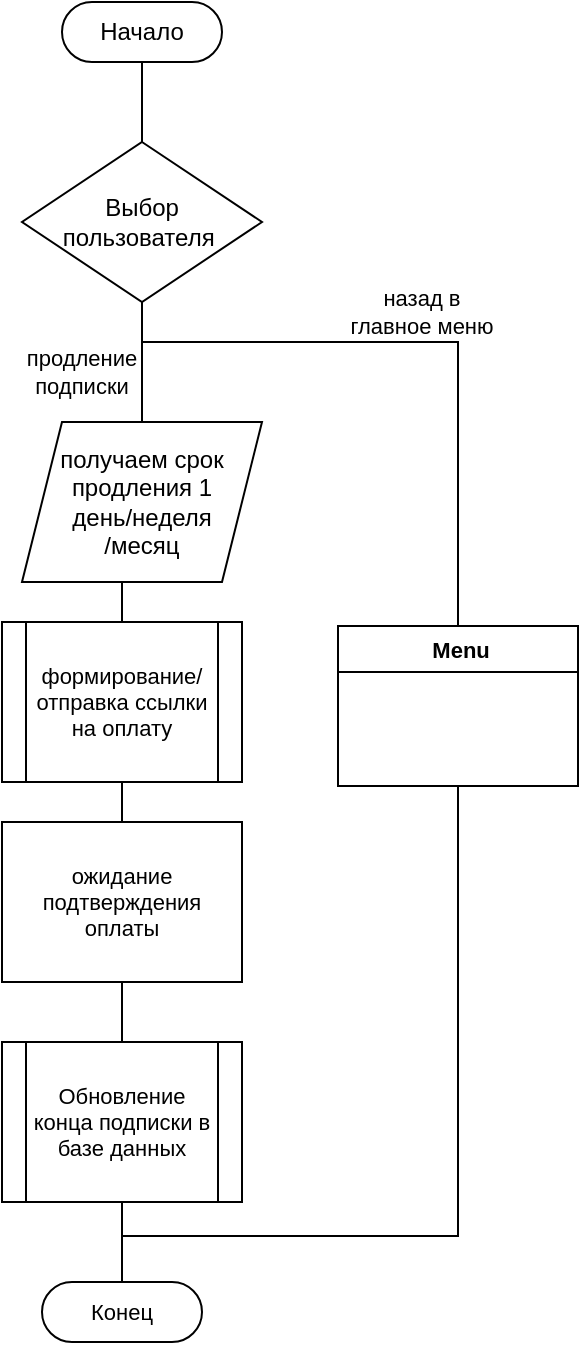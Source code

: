 <mxfile version="22.0.2" type="device" pages="2">
  <diagram name="SubsMenu" id="dtBl9-bYXef4IN1tj8cK">
    <mxGraphModel dx="1026" dy="743" grid="1" gridSize="10" guides="1" tooltips="1" connect="1" arrows="1" fold="1" page="1" pageScale="1" pageWidth="827" pageHeight="1169" math="0" shadow="0">
      <root>
        <mxCell id="0" />
        <mxCell id="1" parent="0" />
        <mxCell id="A1l0NTsYvB6iS5HPcRy5-7" style="edgeStyle=orthogonalEdgeStyle;rounded=0;orthogonalLoop=1;jettySize=auto;html=1;exitX=0.5;exitY=0.5;exitDx=0;exitDy=15;exitPerimeter=0;entryX=0.5;entryY=0;entryDx=0;entryDy=0;endArrow=none;endFill=0;" parent="1" source="A1l0NTsYvB6iS5HPcRy5-1" target="A1l0NTsYvB6iS5HPcRy5-2" edge="1">
          <mxGeometry relative="1" as="geometry" />
        </mxCell>
        <mxCell id="A1l0NTsYvB6iS5HPcRy5-1" value="Начало" style="html=1;dashed=0;whiteSpace=wrap;shape=mxgraph.dfd.start" parent="1" vertex="1">
          <mxGeometry x="400" y="50" width="80" height="30" as="geometry" />
        </mxCell>
        <mxCell id="A1l0NTsYvB6iS5HPcRy5-15" style="edgeStyle=orthogonalEdgeStyle;shape=connector;rounded=0;orthogonalLoop=1;jettySize=auto;html=1;exitX=0.5;exitY=1;exitDx=0;exitDy=0;entryX=0.5;entryY=0;entryDx=0;entryDy=0;labelBackgroundColor=default;strokeColor=default;align=center;verticalAlign=middle;fontFamily=Helvetica;fontSize=11;fontColor=default;endArrow=none;endFill=0;" parent="1" source="A1l0NTsYvB6iS5HPcRy5-2" target="A1l0NTsYvB6iS5HPcRy5-24" edge="1">
          <mxGeometry relative="1" as="geometry">
            <mxPoint x="670" y="240" as="targetPoint" />
            <Array as="points">
              <mxPoint x="440" y="220" />
              <mxPoint x="598" y="220" />
            </Array>
          </mxGeometry>
        </mxCell>
        <mxCell id="P82y9Z4qK11ZDdidXhN--2" style="edgeStyle=orthogonalEdgeStyle;rounded=0;orthogonalLoop=1;jettySize=auto;html=1;exitX=0.5;exitY=1;exitDx=0;exitDy=0;entryX=0.5;entryY=0;entryDx=0;entryDy=0;endArrow=none;endFill=0;" parent="1" source="A1l0NTsYvB6iS5HPcRy5-2" target="P82y9Z4qK11ZDdidXhN--1" edge="1">
          <mxGeometry relative="1" as="geometry" />
        </mxCell>
        <mxCell id="A1l0NTsYvB6iS5HPcRy5-2" value="Выбор пользователя&amp;nbsp;" style="rhombus;whiteSpace=wrap;html=1;" parent="1" vertex="1">
          <mxGeometry x="380" y="120" width="120" height="80" as="geometry" />
        </mxCell>
        <mxCell id="A1l0NTsYvB6iS5HPcRy5-24" value="&amp;nbsp;Menu" style="swimlane;whiteSpace=wrap;html=1;fontFamily=Helvetica;fontSize=11;fontColor=default;" parent="1" vertex="1">
          <mxGeometry x="538" y="362" width="120" height="80" as="geometry" />
        </mxCell>
        <mxCell id="A1l0NTsYvB6iS5HPcRy5-34" value="назад в главное меню" style="text;html=1;strokeColor=none;fillColor=none;align=center;verticalAlign=middle;whiteSpace=wrap;rounded=0;fontSize=11;fontFamily=Helvetica;fontColor=default;" parent="1" vertex="1">
          <mxGeometry x="540" y="190" width="80" height="30" as="geometry" />
        </mxCell>
        <mxCell id="A1l0NTsYvB6iS5HPcRy5-35" value="Конец" style="html=1;dashed=0;whiteSpace=wrap;shape=mxgraph.dfd.start;fontFamily=Helvetica;fontSize=11;fontColor=default;" parent="1" vertex="1">
          <mxGeometry x="390" y="690" width="80" height="30" as="geometry" />
        </mxCell>
        <mxCell id="stAv4Jr3SnSkQPhiocma-6" style="edgeStyle=orthogonalEdgeStyle;shape=connector;rounded=0;orthogonalLoop=1;jettySize=auto;html=1;exitX=0.5;exitY=1;exitDx=0;exitDy=0;entryX=0.5;entryY=0;entryDx=0;entryDy=0;labelBackgroundColor=default;strokeColor=default;align=center;verticalAlign=middle;fontFamily=Helvetica;fontSize=11;fontColor=default;endArrow=none;endFill=0;" parent="1" source="stAv4Jr3SnSkQPhiocma-2" target="stAv4Jr3SnSkQPhiocma-4" edge="1">
          <mxGeometry relative="1" as="geometry" />
        </mxCell>
        <mxCell id="stAv4Jr3SnSkQPhiocma-2" value="ожидание подтверждения оплаты" style="rounded=0;whiteSpace=wrap;html=1;fontFamily=Helvetica;fontSize=11;fontColor=default;" parent="1" vertex="1">
          <mxGeometry x="370" y="460" width="120" height="80" as="geometry" />
        </mxCell>
        <mxCell id="stAv4Jr3SnSkQPhiocma-5" style="edgeStyle=orthogonalEdgeStyle;shape=connector;rounded=0;orthogonalLoop=1;jettySize=auto;html=1;exitX=0.5;exitY=1;exitDx=0;exitDy=0;entryX=0.5;entryY=0;entryDx=0;entryDy=0;labelBackgroundColor=default;strokeColor=default;align=center;verticalAlign=middle;fontFamily=Helvetica;fontSize=11;fontColor=default;endArrow=none;endFill=0;" parent="1" source="stAv4Jr3SnSkQPhiocma-3" target="stAv4Jr3SnSkQPhiocma-2" edge="1">
          <mxGeometry relative="1" as="geometry" />
        </mxCell>
        <mxCell id="stAv4Jr3SnSkQPhiocma-3" value="формирование/отправка ссылки на оплату" style="shape=process;whiteSpace=wrap;html=1;backgroundOutline=1;fontFamily=Helvetica;fontSize=11;fontColor=default;" parent="1" vertex="1">
          <mxGeometry x="370" y="360" width="120" height="80" as="geometry" />
        </mxCell>
        <mxCell id="stAv4Jr3SnSkQPhiocma-4" value="Обновление конца подписки в базе данных" style="shape=process;whiteSpace=wrap;html=1;backgroundOutline=1;fontFamily=Helvetica;fontSize=11;fontColor=default;" parent="1" vertex="1">
          <mxGeometry x="370" y="570" width="120" height="80" as="geometry" />
        </mxCell>
        <mxCell id="P82y9Z4qK11ZDdidXhN--3" style="edgeStyle=orthogonalEdgeStyle;shape=connector;rounded=0;orthogonalLoop=1;jettySize=auto;html=1;exitX=0.5;exitY=1;exitDx=0;exitDy=0;entryX=0.5;entryY=0;entryDx=0;entryDy=0;labelBackgroundColor=default;strokeColor=default;align=center;verticalAlign=middle;fontFamily=Helvetica;fontSize=11;fontColor=default;endArrow=none;endFill=0;" parent="1" source="P82y9Z4qK11ZDdidXhN--1" target="stAv4Jr3SnSkQPhiocma-3" edge="1">
          <mxGeometry relative="1" as="geometry" />
        </mxCell>
        <mxCell id="P82y9Z4qK11ZDdidXhN--1" value="получаем срок продления 1 &lt;br&gt;день/неделя&lt;br&gt;/месяц" style="shape=parallelogram;perimeter=parallelogramPerimeter;whiteSpace=wrap;html=1;fixedSize=1;" parent="1" vertex="1">
          <mxGeometry x="380" y="260" width="120" height="80" as="geometry" />
        </mxCell>
        <mxCell id="P82y9Z4qK11ZDdidXhN--4" style="edgeStyle=orthogonalEdgeStyle;shape=connector;rounded=0;orthogonalLoop=1;jettySize=auto;html=1;exitX=0.5;exitY=1;exitDx=0;exitDy=0;entryX=0.5;entryY=0.5;entryDx=0;entryDy=-15;entryPerimeter=0;labelBackgroundColor=default;strokeColor=default;align=center;verticalAlign=middle;fontFamily=Helvetica;fontSize=11;fontColor=default;endArrow=none;endFill=0;" parent="1" source="stAv4Jr3SnSkQPhiocma-4" target="A1l0NTsYvB6iS5HPcRy5-35" edge="1">
          <mxGeometry relative="1" as="geometry" />
        </mxCell>
        <mxCell id="P82y9Z4qK11ZDdidXhN--6" value="продление подписки" style="text;html=1;strokeColor=none;fillColor=none;align=center;verticalAlign=middle;whiteSpace=wrap;rounded=0;fontSize=11;fontFamily=Helvetica;fontColor=default;" parent="1" vertex="1">
          <mxGeometry x="380" y="220" width="60" height="30" as="geometry" />
        </mxCell>
        <mxCell id="P82y9Z4qK11ZDdidXhN--7" style="edgeStyle=orthogonalEdgeStyle;shape=connector;rounded=0;orthogonalLoop=1;jettySize=auto;html=1;exitX=0.5;exitY=1;exitDx=0;exitDy=0;entryX=0.5;entryY=0.5;entryDx=0;entryDy=-15;entryPerimeter=0;labelBackgroundColor=default;strokeColor=default;align=center;verticalAlign=middle;fontFamily=Helvetica;fontSize=11;fontColor=default;endArrow=none;endFill=0;" parent="1" source="A1l0NTsYvB6iS5HPcRy5-24" target="A1l0NTsYvB6iS5HPcRy5-35" edge="1">
          <mxGeometry relative="1" as="geometry">
            <Array as="points">
              <mxPoint x="598" y="667" />
              <mxPoint x="430" y="667" />
            </Array>
          </mxGeometry>
        </mxCell>
      </root>
    </mxGraphModel>
  </diagram>
  <diagram id="-kuK0kkLY9910-5ojZjQ" name="SubsMenu_N_SH">
    <mxGraphModel dx="1026" dy="743" grid="1" gridSize="10" guides="1" tooltips="1" connect="1" arrows="1" fold="1" page="1" pageScale="1" pageWidth="827" pageHeight="1169" math="0" shadow="0">
      <root>
        <mxCell id="0" />
        <mxCell id="1" parent="0" />
        <mxCell id="1odV4Y8UNWq3L5S9NhGZ-2" value="Назад в&amp;nbsp;&lt;br&gt;главное&lt;br&gt;меню" style="rounded=0;whiteSpace=wrap;html=1;fontFamily=Helvetica;fontSize=11;fontColor=default;" vertex="1" parent="1">
          <mxGeometry x="240" y="120" width="100" height="70" as="geometry" />
        </mxCell>
        <mxCell id="1odV4Y8UNWq3L5S9NhGZ-3" value="&lt;br&gt;&lt;br&gt;1 день" style="rounded=0;whiteSpace=wrap;html=1;" vertex="1" parent="1">
          <mxGeometry x="340" y="120" width="100" height="70" as="geometry" />
        </mxCell>
        <mxCell id="1odV4Y8UNWq3L5S9NhGZ-4" value="&lt;br&gt;&lt;br&gt;&lt;br&gt;1 неделя" style="rounded=0;whiteSpace=wrap;html=1;" vertex="1" parent="1">
          <mxGeometry x="440" y="120" width="100" height="70" as="geometry" />
        </mxCell>
        <mxCell id="1odV4Y8UNWq3L5S9NhGZ-5" value="&lt;br&gt;&lt;br&gt;&lt;br&gt;1 месяц" style="rounded=0;whiteSpace=wrap;html=1;align=left;" vertex="1" parent="1">
          <mxGeometry x="540" y="120" width="100" height="70" as="geometry" />
        </mxCell>
        <mxCell id="1odV4Y8UNWq3L5S9NhGZ-8" value="SubsMenu" style="rounded=0;whiteSpace=wrap;html=1;" vertex="1" parent="1">
          <mxGeometry x="240" y="80" width="400" height="40" as="geometry" />
        </mxCell>
        <mxCell id="1odV4Y8UNWq3L5S9NhGZ-13" value="" style="verticalLabelPosition=bottom;verticalAlign=top;html=1;shape=mxgraph.basic.orthogonal_triangle;direction=west;" vertex="1" parent="1">
          <mxGeometry x="240" y="120" width="400" height="60" as="geometry" />
        </mxCell>
        <mxCell id="1odV4Y8UNWq3L5S9NhGZ-17" value="Выбор&lt;br&gt;пользователя" style="text;html=1;strokeColor=none;fillColor=none;align=center;verticalAlign=middle;whiteSpace=wrap;rounded=0;" vertex="1" parent="1">
          <mxGeometry x="530" y="120" width="60" height="30" as="geometry" />
        </mxCell>
        <mxCell id="1odV4Y8UNWq3L5S9NhGZ-18" value="Вывод клавиатуры главного меню" style="rounded=0;whiteSpace=wrap;html=1;fontFamily=Helvetica;fontSize=11;fontColor=default;" vertex="1" parent="1">
          <mxGeometry x="240" y="190" width="100" height="210" as="geometry" />
        </mxCell>
        <mxCell id="ysCIVP2Ntn9Imq6C6O-R-3" value="формирование/отправка ссылки на оплату" style="rounded=0;whiteSpace=wrap;html=1;" vertex="1" parent="1">
          <mxGeometry x="340" y="190" width="300" height="70" as="geometry" />
        </mxCell>
        <mxCell id="ysCIVP2Ntn9Imq6C6O-R-6" value="ожидание подтверждения оплаты" style="rounded=0;whiteSpace=wrap;html=1;" vertex="1" parent="1">
          <mxGeometry x="340" y="260" width="300" height="70" as="geometry" />
        </mxCell>
        <mxCell id="aXqyAqkwJUAqpk288I7k-1" value="Обновление конца подписки в базе данных" style="rounded=0;whiteSpace=wrap;html=1;" vertex="1" parent="1">
          <mxGeometry x="340" y="330" width="300" height="70" as="geometry" />
        </mxCell>
        <mxCell id="aXqyAqkwJUAqpk288I7k-2" style="edgeStyle=orthogonalEdgeStyle;shape=connector;rounded=0;orthogonalLoop=1;jettySize=auto;html=1;exitX=0.5;exitY=1;exitDx=0;exitDy=0;labelBackgroundColor=default;strokeColor=default;align=center;verticalAlign=middle;fontFamily=Helvetica;fontSize=11;fontColor=default;endArrow=none;endFill=0;" edge="1" parent="1" source="1odV4Y8UNWq3L5S9NhGZ-18" target="1odV4Y8UNWq3L5S9NhGZ-18">
          <mxGeometry relative="1" as="geometry" />
        </mxCell>
      </root>
    </mxGraphModel>
  </diagram>
</mxfile>
